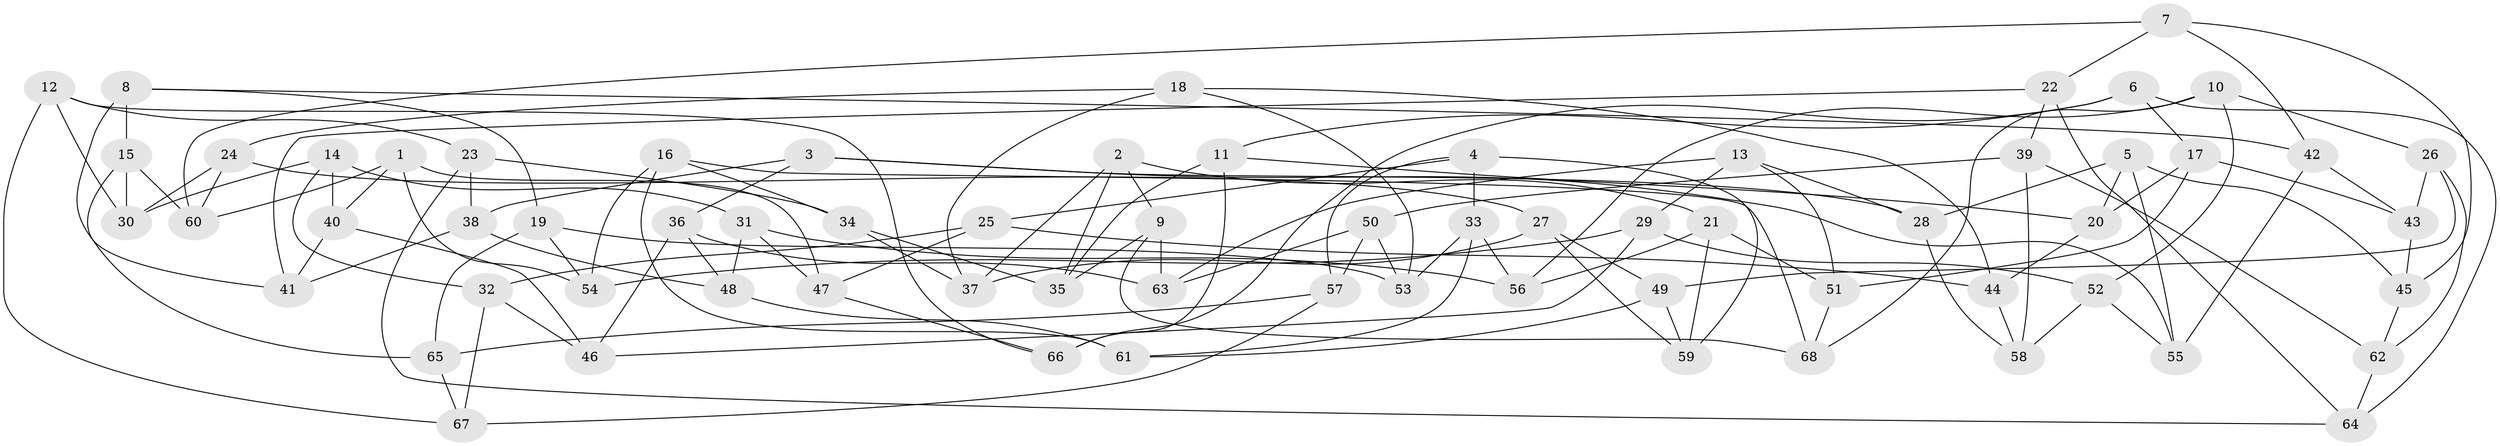 // coarse degree distribution, {6: 0.22916666666666666, 4: 0.5208333333333334, 5: 0.16666666666666666, 3: 0.08333333333333333}
// Generated by graph-tools (version 1.1) at 2025/38/03/04/25 23:38:06]
// undirected, 68 vertices, 136 edges
graph export_dot {
  node [color=gray90,style=filled];
  1;
  2;
  3;
  4;
  5;
  6;
  7;
  8;
  9;
  10;
  11;
  12;
  13;
  14;
  15;
  16;
  17;
  18;
  19;
  20;
  21;
  22;
  23;
  24;
  25;
  26;
  27;
  28;
  29;
  30;
  31;
  32;
  33;
  34;
  35;
  36;
  37;
  38;
  39;
  40;
  41;
  42;
  43;
  44;
  45;
  46;
  47;
  48;
  49;
  50;
  51;
  52;
  53;
  54;
  55;
  56;
  57;
  58;
  59;
  60;
  61;
  62;
  63;
  64;
  65;
  66;
  67;
  68;
  1 -- 54;
  1 -- 60;
  1 -- 47;
  1 -- 40;
  2 -- 21;
  2 -- 35;
  2 -- 9;
  2 -- 37;
  3 -- 28;
  3 -- 55;
  3 -- 38;
  3 -- 36;
  4 -- 57;
  4 -- 59;
  4 -- 25;
  4 -- 33;
  5 -- 45;
  5 -- 28;
  5 -- 20;
  5 -- 55;
  6 -- 17;
  6 -- 66;
  6 -- 64;
  6 -- 11;
  7 -- 22;
  7 -- 60;
  7 -- 42;
  7 -- 45;
  8 -- 15;
  8 -- 19;
  8 -- 41;
  8 -- 42;
  9 -- 68;
  9 -- 63;
  9 -- 35;
  10 -- 52;
  10 -- 56;
  10 -- 68;
  10 -- 26;
  11 -- 66;
  11 -- 35;
  11 -- 20;
  12 -- 66;
  12 -- 67;
  12 -- 30;
  12 -- 23;
  13 -- 63;
  13 -- 51;
  13 -- 28;
  13 -- 29;
  14 -- 40;
  14 -- 32;
  14 -- 31;
  14 -- 30;
  15 -- 30;
  15 -- 65;
  15 -- 60;
  16 -- 34;
  16 -- 68;
  16 -- 61;
  16 -- 54;
  17 -- 43;
  17 -- 51;
  17 -- 20;
  18 -- 24;
  18 -- 44;
  18 -- 53;
  18 -- 37;
  19 -- 65;
  19 -- 53;
  19 -- 54;
  20 -- 44;
  21 -- 59;
  21 -- 51;
  21 -- 56;
  22 -- 41;
  22 -- 39;
  22 -- 64;
  23 -- 38;
  23 -- 64;
  23 -- 34;
  24 -- 30;
  24 -- 27;
  24 -- 60;
  25 -- 47;
  25 -- 44;
  25 -- 32;
  26 -- 49;
  26 -- 43;
  26 -- 62;
  27 -- 49;
  27 -- 59;
  27 -- 37;
  28 -- 58;
  29 -- 52;
  29 -- 54;
  29 -- 46;
  31 -- 56;
  31 -- 48;
  31 -- 47;
  32 -- 67;
  32 -- 46;
  33 -- 56;
  33 -- 61;
  33 -- 53;
  34 -- 37;
  34 -- 35;
  36 -- 48;
  36 -- 46;
  36 -- 63;
  38 -- 41;
  38 -- 48;
  39 -- 58;
  39 -- 50;
  39 -- 62;
  40 -- 46;
  40 -- 41;
  42 -- 43;
  42 -- 55;
  43 -- 45;
  44 -- 58;
  45 -- 62;
  47 -- 66;
  48 -- 61;
  49 -- 59;
  49 -- 61;
  50 -- 53;
  50 -- 63;
  50 -- 57;
  51 -- 68;
  52 -- 58;
  52 -- 55;
  57 -- 65;
  57 -- 67;
  62 -- 64;
  65 -- 67;
}
